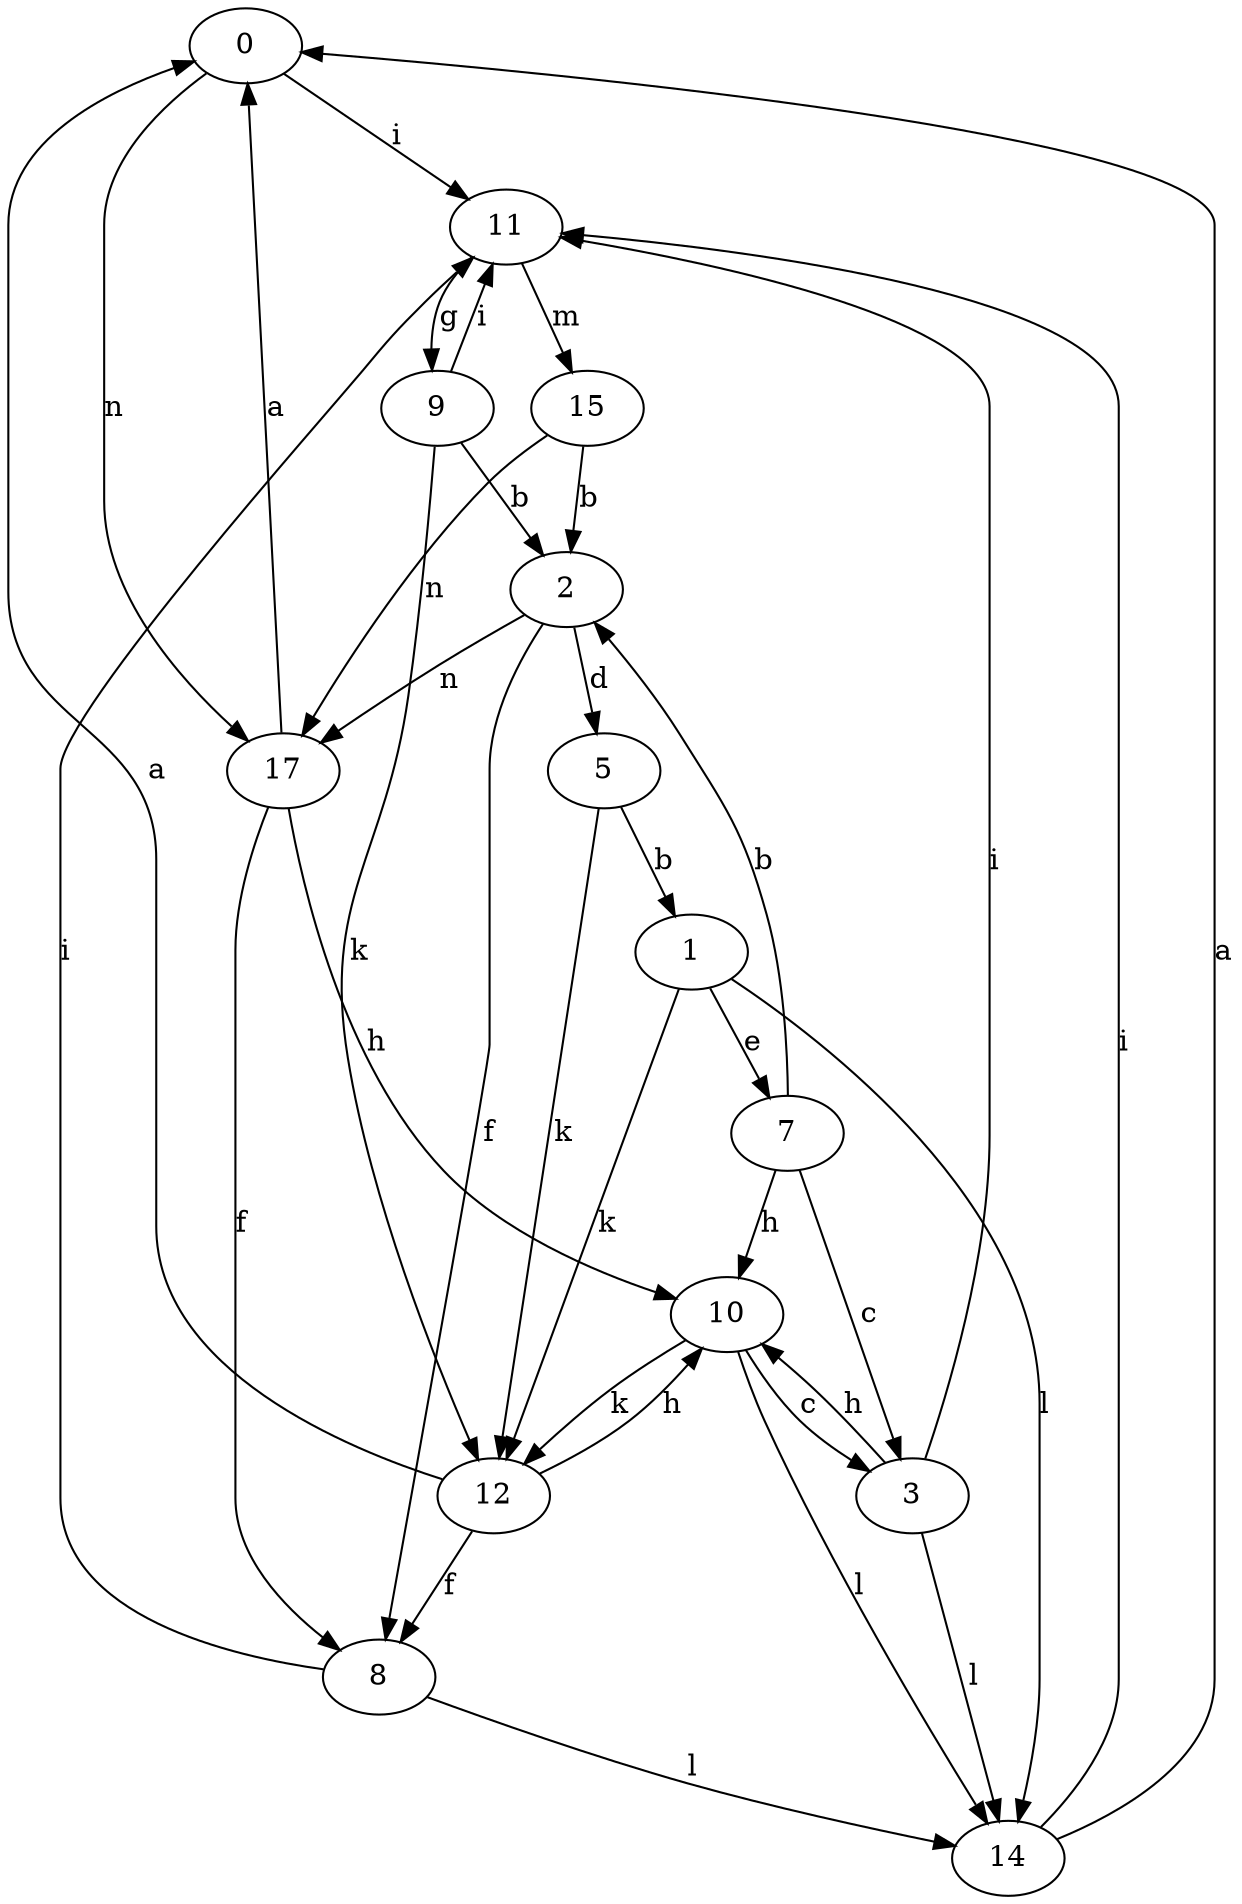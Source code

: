 strict digraph  {
0;
1;
2;
3;
5;
7;
8;
9;
10;
11;
12;
14;
15;
17;
0 -> 11  [label=i];
0 -> 17  [label=n];
1 -> 7  [label=e];
1 -> 12  [label=k];
1 -> 14  [label=l];
2 -> 5  [label=d];
2 -> 8  [label=f];
2 -> 17  [label=n];
3 -> 10  [label=h];
3 -> 11  [label=i];
3 -> 14  [label=l];
5 -> 1  [label=b];
5 -> 12  [label=k];
7 -> 2  [label=b];
7 -> 3  [label=c];
7 -> 10  [label=h];
8 -> 11  [label=i];
8 -> 14  [label=l];
9 -> 2  [label=b];
9 -> 11  [label=i];
9 -> 12  [label=k];
10 -> 3  [label=c];
10 -> 12  [label=k];
10 -> 14  [label=l];
11 -> 9  [label=g];
11 -> 15  [label=m];
12 -> 0  [label=a];
12 -> 8  [label=f];
12 -> 10  [label=h];
14 -> 0  [label=a];
14 -> 11  [label=i];
15 -> 2  [label=b];
15 -> 17  [label=n];
17 -> 0  [label=a];
17 -> 8  [label=f];
17 -> 10  [label=h];
}
